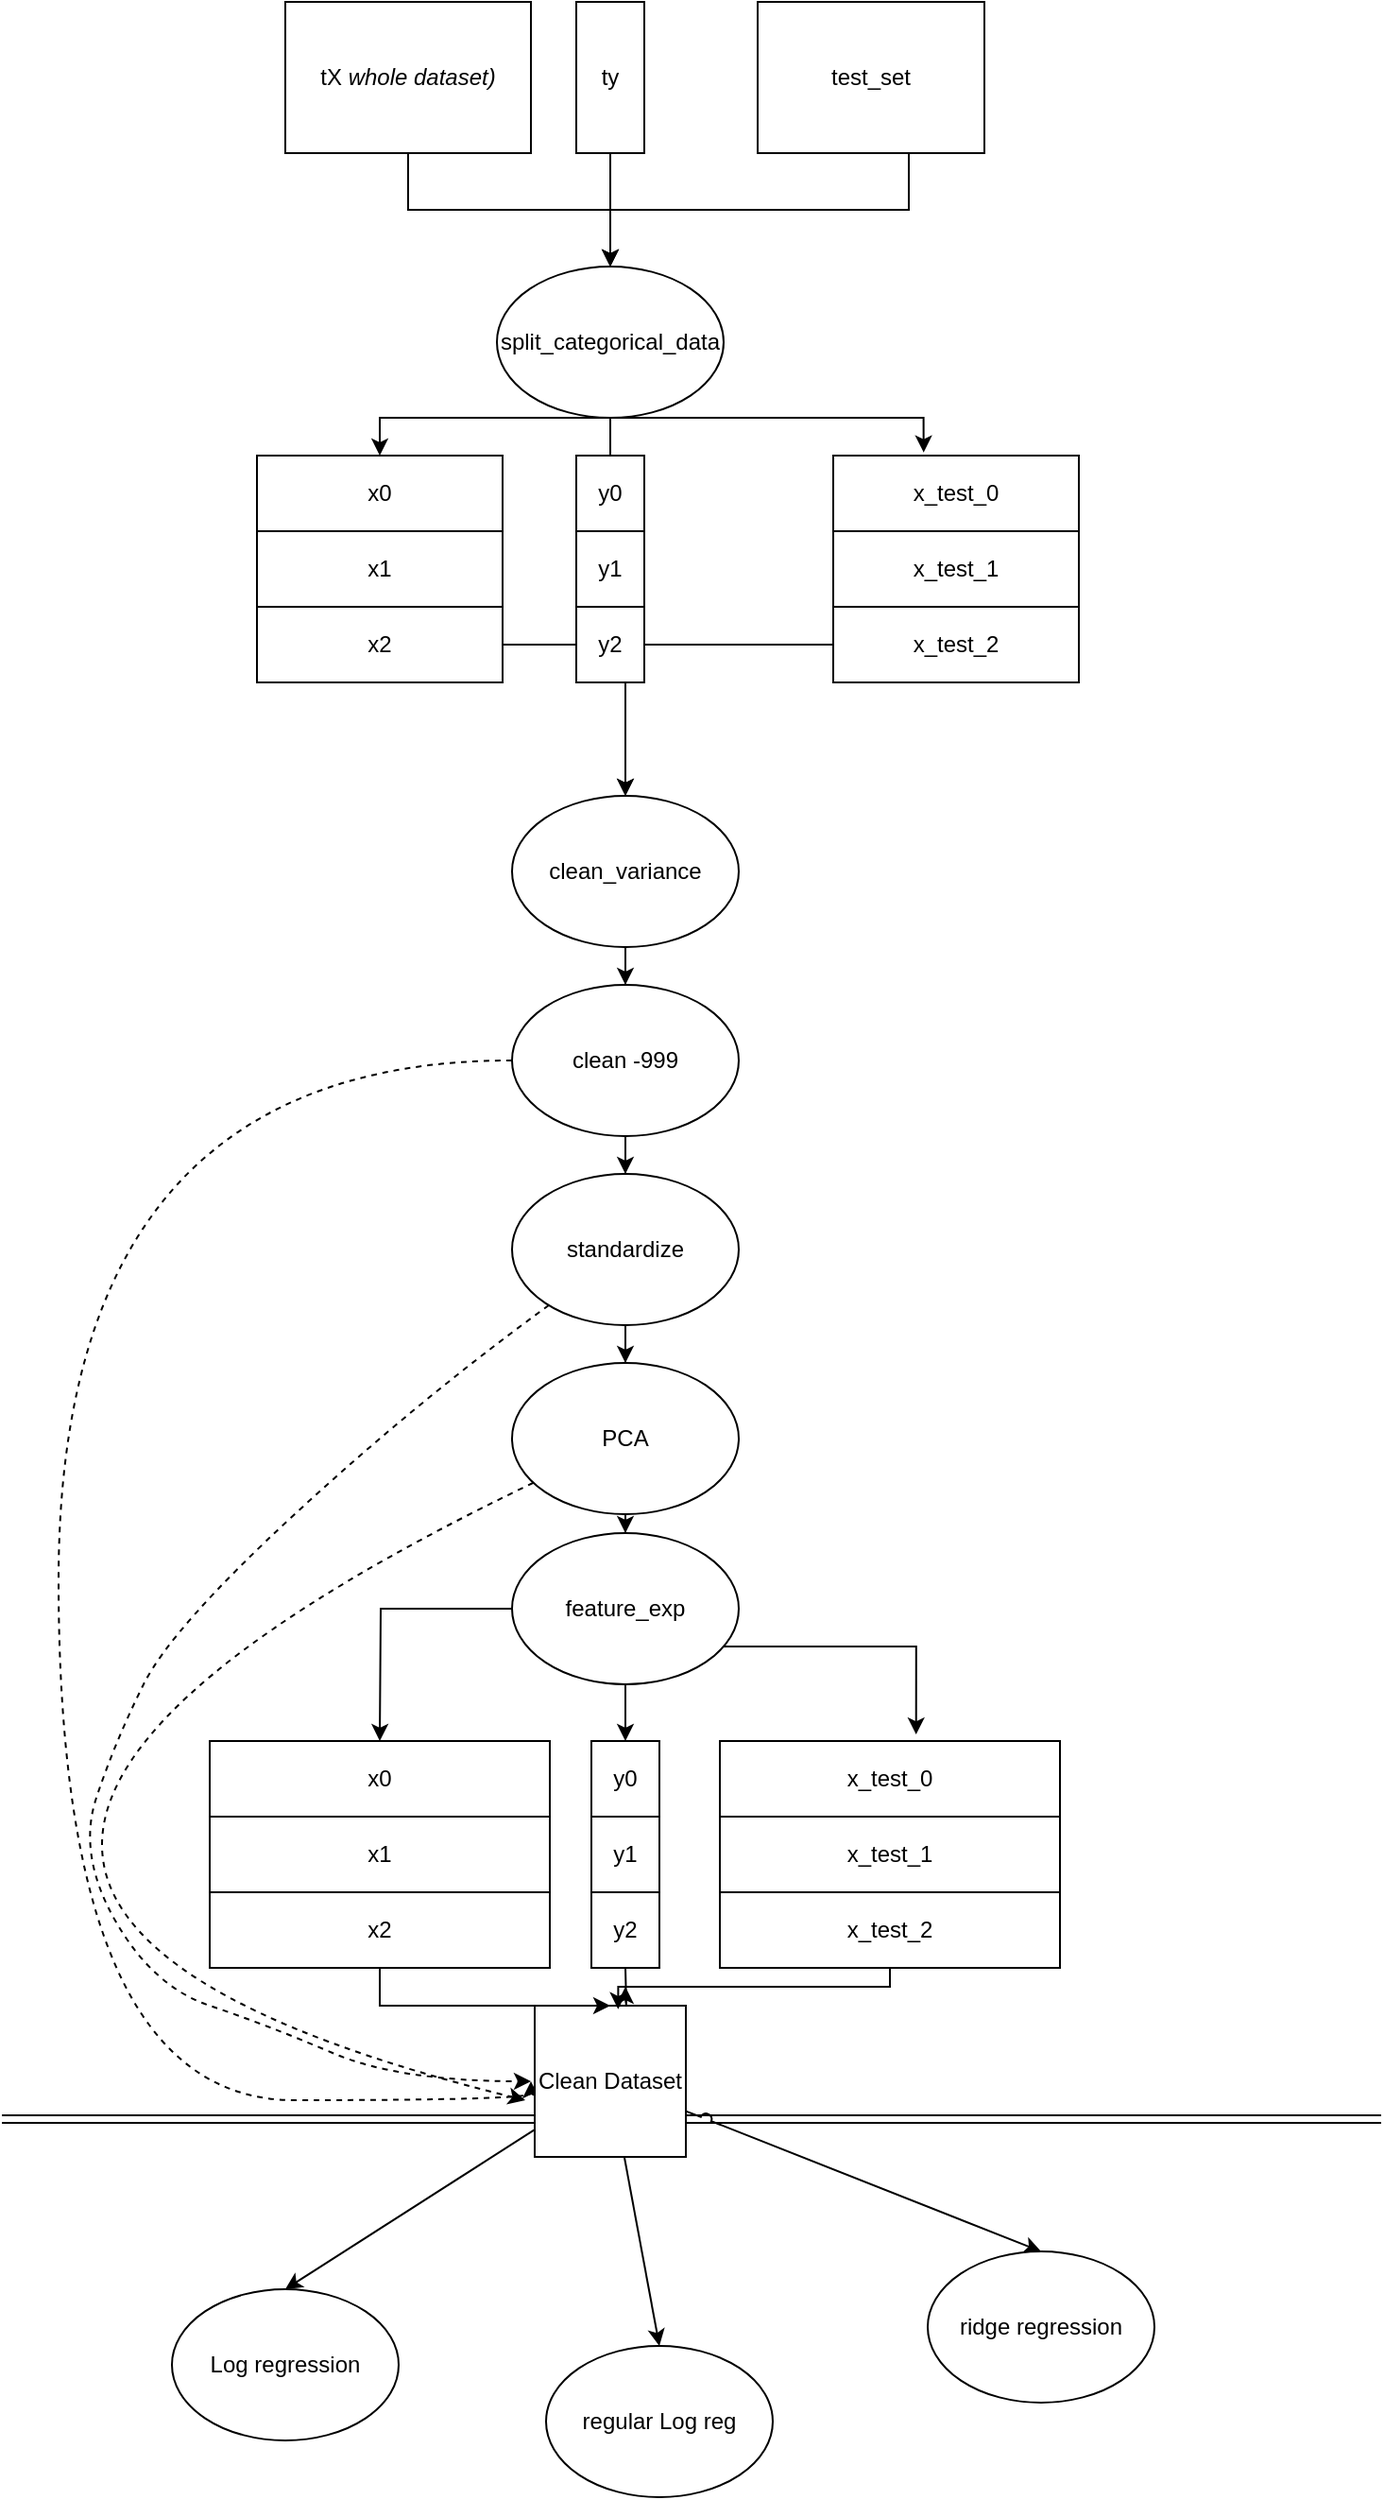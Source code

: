 <mxGraphModel dx="1059" dy="513" grid="1" gridSize="10" guides="1" tooltips="1" connect="1" arrows="1" fold="1" page="1" pageScale="1" pageWidth="827" pageHeight="1169" background="#ffffff"><root><mxCell id="0"/><mxCell id="1" parent="0"/><mxCell id="115" value="" style="shape=link;html=1;jettySize=auto;orthogonalLoop=1;strokeColor=#000000;" edge="1" parent="1"><mxGeometry width="50" height="50" relative="1" as="geometry"><mxPoint y="1130" as="sourcePoint"/><mxPoint x="730" y="1130" as="targetPoint"/></mxGeometry></mxCell><mxCell id="10" style="edgeStyle=orthogonalEdgeStyle;rounded=0;html=1;exitX=0.5;exitY=1;jettySize=auto;orthogonalLoop=1;" edge="1" parent="1" source="4" target="9"><mxGeometry relative="1" as="geometry"/></mxCell><mxCell id="4" value="&lt;span&gt;tX&amp;nbsp;&lt;/span&gt;&lt;i&gt;whole dataset)&lt;/i&gt;" style="rounded=0;whiteSpace=wrap;html=1;" vertex="1" parent="1"><mxGeometry x="150" y="10" width="130" height="80" as="geometry"/></mxCell><mxCell id="13" style="edgeStyle=orthogonalEdgeStyle;rounded=0;html=1;entryX=0.5;entryY=0;jettySize=auto;orthogonalLoop=1;" edge="1" parent="1" source="5" target="9"><mxGeometry relative="1" as="geometry"/></mxCell><mxCell id="5" value="ty" style="rounded=0;whiteSpace=wrap;html=1;" vertex="1" parent="1"><mxGeometry x="304" y="10" width="36" height="80" as="geometry"/></mxCell><mxCell id="30" style="edgeStyle=orthogonalEdgeStyle;rounded=0;html=1;exitX=0.5;exitY=0;jettySize=auto;orthogonalLoop=1;" edge="1" parent="1" source="22" target="18"><mxGeometry relative="1" as="geometry"><Array as="points"><mxPoint x="322" y="230"/><mxPoint x="200" y="230"/></Array></mxGeometry></mxCell><mxCell id="31" style="edgeStyle=orthogonalEdgeStyle;rounded=0;html=1;exitX=0.5;exitY=1;entryX=0.368;entryY=-0.042;entryPerimeter=0;jettySize=auto;orthogonalLoop=1;" edge="1" parent="1" source="9" target="27"><mxGeometry relative="1" as="geometry"><Array as="points"><mxPoint x="488" y="230"/></Array></mxGeometry></mxCell><mxCell id="9" value="split_categorical_data" style="ellipse;whiteSpace=wrap;html=1;" vertex="1" parent="1"><mxGeometry x="262" y="150" width="120" height="80" as="geometry"/></mxCell><mxCell id="12" style="edgeStyle=orthogonalEdgeStyle;rounded=0;html=1;jettySize=auto;orthogonalLoop=1;" edge="1" parent="1" source="11" target="9"><mxGeometry relative="1" as="geometry"><Array as="points"><mxPoint x="480" y="120"/><mxPoint x="322" y="120"/></Array></mxGeometry></mxCell><mxCell id="11" value="test_set" style="rounded=0;whiteSpace=wrap;html=1;" vertex="1" parent="1"><mxGeometry x="400" y="10" width="120" height="80" as="geometry"/></mxCell><mxCell id="33" style="edgeStyle=orthogonalEdgeStyle;rounded=0;html=1;jettySize=auto;orthogonalLoop=1;" edge="1" parent="1" source="20" target="32"><mxGeometry relative="1" as="geometry"/></mxCell><mxCell id="35" style="edgeStyle=orthogonalEdgeStyle;rounded=0;html=1;jettySize=auto;orthogonalLoop=1;" edge="1" parent="1" source="29" target="32"><mxGeometry relative="1" as="geometry"/></mxCell><mxCell id="82" style="edgeStyle=orthogonalEdgeStyle;rounded=0;html=1;jettySize=auto;orthogonalLoop=1;" edge="1" parent="1" source="32" target="78"><mxGeometry relative="1" as="geometry"/></mxCell><mxCell id="32" value="clean_variance" style="ellipse;whiteSpace=wrap;html=1;" vertex="1" parent="1"><mxGeometry x="270" y="430" width="120" height="80" as="geometry"/></mxCell><mxCell id="36" value="" style="group" vertex="1" connectable="0" parent="1"><mxGeometry x="135" y="250" width="130" height="120" as="geometry"/></mxCell><mxCell id="18" value="x0" style="rounded=0;whiteSpace=wrap;html=1;" vertex="1" parent="36"><mxGeometry width="130" height="40" as="geometry"/></mxCell><mxCell id="19" value="x1" style="rounded=0;whiteSpace=wrap;html=1;" vertex="1" parent="36"><mxGeometry y="40" width="130" height="40" as="geometry"/></mxCell><mxCell id="20" value="x2" style="rounded=0;whiteSpace=wrap;html=1;" vertex="1" parent="36"><mxGeometry y="80" width="130" height="40" as="geometry"/></mxCell><mxCell id="25" style="edgeStyle=orthogonalEdgeStyle;rounded=0;html=1;exitX=0.75;exitY=1;entryX=0.75;entryY=1;jettySize=auto;orthogonalLoop=1;" edge="1" parent="36" source="20" target="20"><mxGeometry relative="1" as="geometry"/></mxCell><mxCell id="37" value="" style="group" vertex="1" connectable="0" parent="1"><mxGeometry x="440" y="250" width="130" height="120" as="geometry"/></mxCell><mxCell id="27" value="x_test_0" style="rounded=0;whiteSpace=wrap;html=1;" vertex="1" parent="37"><mxGeometry width="130" height="40" as="geometry"/></mxCell><mxCell id="28" value="x_test_1" style="rounded=0;whiteSpace=wrap;html=1;" vertex="1" parent="37"><mxGeometry y="40" width="130" height="40" as="geometry"/></mxCell><mxCell id="29" value="x_test_2" style="rounded=0;whiteSpace=wrap;html=1;" vertex="1" parent="37"><mxGeometry y="80" width="130" height="40" as="geometry"/></mxCell><mxCell id="49" value="" style="group" vertex="1" connectable="0" parent="1"><mxGeometry x="304" y="250" width="36" height="120" as="geometry"/></mxCell><mxCell id="22" value="y0" style="rounded=0;whiteSpace=wrap;html=1;" vertex="1" parent="49"><mxGeometry width="36" height="40" as="geometry"/></mxCell><mxCell id="23" value="y1" style="rounded=0;whiteSpace=wrap;html=1;" vertex="1" parent="49"><mxGeometry y="40" width="36" height="40" as="geometry"/></mxCell><mxCell id="24" value="y2" style="rounded=0;whiteSpace=wrap;html=1;" vertex="1" parent="49"><mxGeometry y="80" width="36" height="40" as="geometry"/></mxCell><mxCell id="83" style="edgeStyle=orthogonalEdgeStyle;rounded=0;html=1;entryX=0.5;entryY=0;jettySize=auto;orthogonalLoop=1;" edge="1" parent="1" source="78" target="79"><mxGeometry relative="1" as="geometry"/></mxCell><mxCell id="105" style="edgeStyle=orthogonalEdgeStyle;html=1;jettySize=auto;orthogonalLoop=1;curved=1;strokeColor=#000000;jumpStyle=arc;dashed=1;" edge="1" parent="1" source="78"><mxGeometry relative="1" as="geometry"><mxPoint x="280" y="1110" as="targetPoint"/><Array as="points"><mxPoint x="30" y="570"/><mxPoint x="30" y="1120"/><mxPoint x="280" y="1120"/></Array></mxGeometry></mxCell><mxCell id="78" value="clean -999" style="ellipse;whiteSpace=wrap;html=1;" vertex="1" parent="1"><mxGeometry x="270" y="530" width="120" height="80" as="geometry"/></mxCell><mxCell id="84" style="edgeStyle=orthogonalEdgeStyle;rounded=0;html=1;jettySize=auto;orthogonalLoop=1;" edge="1" parent="1" source="79" target="80"><mxGeometry relative="1" as="geometry"/></mxCell><mxCell id="107" style="jumpStyle=arc;html=1;dashed=1;jettySize=auto;orthogonalLoop=1;strokeColor=#000000;curved=1;" edge="1" parent="1" source="79"><mxGeometry relative="1" as="geometry"><mxPoint x="280" y="1110" as="targetPoint"/><Array as="points"><mxPoint x="220" y="750"/><mxPoint x="90" y="870"/><mxPoint x="60" y="930"/><mxPoint x="40" y="990"/><mxPoint x="80" y="1060"/><mxPoint x="140" y="1080"/><mxPoint x="210" y="1110"/></Array></mxGeometry></mxCell><mxCell id="79" value="standardize" style="ellipse;whiteSpace=wrap;html=1;" vertex="1" parent="1"><mxGeometry x="270" y="630" width="120" height="80" as="geometry"/></mxCell><mxCell id="85" style="edgeStyle=orthogonalEdgeStyle;rounded=0;html=1;entryX=0.5;entryY=0;jettySize=auto;orthogonalLoop=1;" edge="1" parent="1" source="80" target="81"><mxGeometry relative="1" as="geometry"/></mxCell><mxCell id="108" style="edgeStyle=none;curved=1;jumpStyle=arc;html=1;dashed=1;jettySize=auto;orthogonalLoop=1;strokeColor=#000000;" edge="1" parent="1" source="80"><mxGeometry relative="1" as="geometry"><mxPoint x="277" y="1120" as="targetPoint"/><Array as="points"><mxPoint x="-170" y="1010"/></Array></mxGeometry></mxCell><mxCell id="80" value="PCA" style="ellipse;whiteSpace=wrap;html=1;" vertex="1" parent="1"><mxGeometry x="270" y="730" width="120" height="80" as="geometry"/></mxCell><mxCell id="100" style="edgeStyle=orthogonalEdgeStyle;rounded=0;html=1;jettySize=auto;orthogonalLoop=1;" edge="1" parent="1" source="81"><mxGeometry relative="1" as="geometry"><mxPoint x="200" y="930" as="targetPoint"/></mxGeometry></mxCell><mxCell id="101" style="edgeStyle=orthogonalEdgeStyle;rounded=0;html=1;entryX=0.577;entryY=-0.086;entryPerimeter=0;jettySize=auto;orthogonalLoop=1;" edge="1" parent="1" source="81" target="96"><mxGeometry relative="1" as="geometry"><Array as="points"><mxPoint x="484" y="880"/></Array></mxGeometry></mxCell><mxCell id="102" style="edgeStyle=orthogonalEdgeStyle;rounded=0;html=1;entryX=0.5;entryY=0;jettySize=auto;orthogonalLoop=1;" edge="1" parent="1" source="81" target="92"><mxGeometry relative="1" as="geometry"/></mxCell><mxCell id="81" value="feature_exp" style="ellipse;whiteSpace=wrap;html=1;" vertex="1" parent="1"><mxGeometry x="270" y="820" width="120" height="80" as="geometry"/></mxCell><mxCell id="86" value="" style="group" vertex="1" connectable="0" parent="1"><mxGeometry x="110" y="930" width="180" height="120" as="geometry"/></mxCell><mxCell id="87" value="x0" style="rounded=0;whiteSpace=wrap;html=1;" vertex="1" parent="86"><mxGeometry width="180" height="40" as="geometry"/></mxCell><mxCell id="88" value="x1" style="rounded=0;whiteSpace=wrap;html=1;" vertex="1" parent="86"><mxGeometry y="40" width="180" height="40" as="geometry"/></mxCell><mxCell id="89" value="x2" style="rounded=0;whiteSpace=wrap;html=1;" vertex="1" parent="86"><mxGeometry y="80" width="180" height="40" as="geometry"/></mxCell><mxCell id="90" style="edgeStyle=orthogonalEdgeStyle;rounded=0;html=1;exitX=0.75;exitY=1;entryX=0.75;entryY=1;jettySize=auto;orthogonalLoop=1;" edge="1" parent="86" source="89" target="89"><mxGeometry relative="1" as="geometry"/></mxCell><mxCell id="109" style="edgeStyle=none;curved=1;jumpStyle=arc;html=1;exitX=0.75;exitY=1;entryX=0.75;entryY=1;dashed=1;jettySize=auto;orthogonalLoop=1;strokeColor=#000000;" edge="1" parent="86" source="89" target="89"><mxGeometry relative="1" as="geometry"/></mxCell><mxCell id="91" value="" style="group" vertex="1" connectable="0" parent="1"><mxGeometry x="312" y="930" width="36" height="120" as="geometry"/></mxCell><mxCell id="92" value="y0" style="rounded=0;whiteSpace=wrap;html=1;" vertex="1" parent="91"><mxGeometry width="36" height="40" as="geometry"/></mxCell><mxCell id="93" value="y1" style="rounded=0;whiteSpace=wrap;html=1;" vertex="1" parent="91"><mxGeometry y="40" width="36" height="40" as="geometry"/></mxCell><mxCell id="94" value="y2" style="rounded=0;whiteSpace=wrap;html=1;" vertex="1" parent="91"><mxGeometry y="80" width="36" height="40" as="geometry"/></mxCell><mxCell id="95" value="" style="group" vertex="1" connectable="0" parent="1"><mxGeometry x="380" y="930" width="180" height="120" as="geometry"/></mxCell><mxCell id="96" value="x_test_0" style="rounded=0;whiteSpace=wrap;html=1;" vertex="1" parent="95"><mxGeometry width="180" height="40" as="geometry"/></mxCell><mxCell id="97" value="x_test_1" style="rounded=0;whiteSpace=wrap;html=1;" vertex="1" parent="95"><mxGeometry y="40" width="180" height="40" as="geometry"/></mxCell><mxCell id="98" value="x_test_2" style="rounded=0;whiteSpace=wrap;html=1;" vertex="1" parent="95"><mxGeometry y="80" width="180" height="40" as="geometry"/></mxCell><mxCell id="118" style="rounded=0;jumpStyle=arc;html=1;entryX=0.5;entryY=0;jettySize=auto;orthogonalLoop=1;strokeColor=#000000;" edge="1" parent="1" source="104" target="113"><mxGeometry relative="1" as="geometry"/></mxCell><mxCell id="120" style="edgeStyle=none;rounded=0;jumpStyle=arc;html=1;entryX=0.5;entryY=0;jettySize=auto;orthogonalLoop=1;strokeColor=#000000;" edge="1" parent="1" source="104" target="119"><mxGeometry relative="1" as="geometry"/></mxCell><mxCell id="122" style="edgeStyle=none;rounded=0;jumpStyle=arc;html=1;entryX=0.5;entryY=0;jettySize=auto;orthogonalLoop=1;strokeColor=#000000;" edge="1" parent="1" source="104" target="121"><mxGeometry relative="1" as="geometry"/></mxCell><mxCell id="104" value="Clean Dataset" style="whiteSpace=wrap;html=1;aspect=fixed;" vertex="1" parent="1"><mxGeometry x="282" y="1070" width="80" height="80" as="geometry"/></mxCell><mxCell id="110" style="edgeStyle=orthogonalEdgeStyle;jumpStyle=arc;html=1;entryX=0.5;entryY=0;jettySize=auto;orthogonalLoop=1;strokeColor=#000000;rounded=0;" edge="1" parent="1" source="89" target="104"><mxGeometry relative="1" as="geometry"><Array as="points"><mxPoint x="200" y="1070"/></Array></mxGeometry></mxCell><mxCell id="111" style="edgeStyle=orthogonalEdgeStyle;rounded=0;jumpStyle=arc;html=1;jettySize=auto;orthogonalLoop=1;strokeColor=#000000;" edge="1" parent="1" source="94"><mxGeometry relative="1" as="geometry"><mxPoint x="330.0" y="1060" as="targetPoint"/></mxGeometry></mxCell><mxCell id="112" style="edgeStyle=orthogonalEdgeStyle;rounded=0;jumpStyle=arc;html=1;entryX=0.552;entryY=0.024;entryPerimeter=0;jettySize=auto;orthogonalLoop=1;strokeColor=#000000;" edge="1" parent="1" source="98" target="104"><mxGeometry relative="1" as="geometry"><Array as="points"><mxPoint x="470" y="1060"/><mxPoint x="326" y="1060"/></Array></mxGeometry></mxCell><mxCell id="113" value="Log regression" style="ellipse;whiteSpace=wrap;html=1;" vertex="1" parent="1"><mxGeometry x="90" y="1220" width="120" height="80" as="geometry"/></mxCell><mxCell id="119" value="regular Log reg" style="ellipse;whiteSpace=wrap;html=1;" vertex="1" parent="1"><mxGeometry x="288" y="1250" width="120" height="80" as="geometry"/></mxCell><mxCell id="121" value="ridge regression" style="ellipse;whiteSpace=wrap;html=1;" vertex="1" parent="1"><mxGeometry x="490" y="1200" width="120" height="80" as="geometry"/></mxCell></root></mxGraphModel>